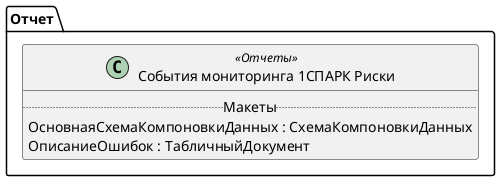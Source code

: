 ﻿@startuml СобытияМониторингаСПАРКРиски
'!include templates.wsd
'..\include templates.wsd
class Отчет.СобытияМониторингаСПАРКРиски as "События мониторинга 1СПАРК Риски" <<Отчеты>>
{
..Макеты..
ОсновнаяСхемаКомпоновкиДанных : СхемаКомпоновкиДанных
ОписаниеОшибок : ТабличныйДокумент
}
@enduml
